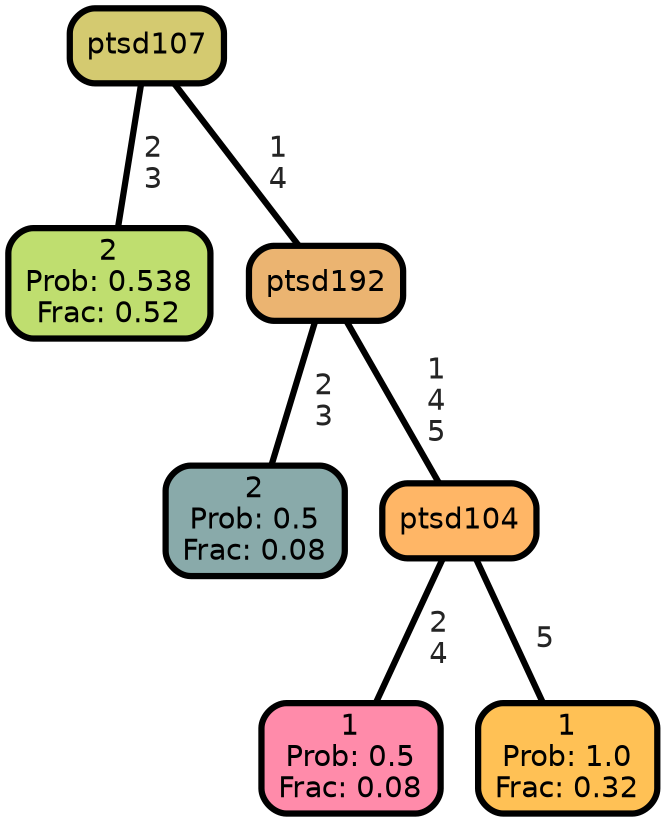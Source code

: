 graph Tree {
node [shape=box, style="filled, rounded",color="black",penwidth="3",fontcolor="black",                 fontname=helvetica] ;
graph [ranksep="0 equally", splines=straight,                 bgcolor=transparent, dpi=200] ;
edge [fontname=helvetica, fontweight=bold,fontcolor=grey14,color=black] ;
0 [label="2
Prob: 0.538
Frac: 0.52", fillcolor="#bfde6f"] ;
1 [label="ptsd107", fillcolor="#d4ca70"] ;
2 [label="2
Prob: 0.5
Frac: 0.08", fillcolor="#89aaaa"] ;
3 [label="ptsd192", fillcolor="#ebb471"] ;
4 [label="1
Prob: 0.5
Frac: 0.08", fillcolor="#ff8baa"] ;
5 [label="ptsd104", fillcolor="#ffb666"] ;
6 [label="1
Prob: 1.0
Frac: 0.32", fillcolor="#ffc155"] ;
1 -- 0 [label=" 2\n 3",penwidth=3] ;
1 -- 3 [label=" 1\n 4",penwidth=3] ;
3 -- 2 [label=" 2\n 3",penwidth=3] ;
3 -- 5 [label=" 1\n 4\n 5",penwidth=3] ;
5 -- 4 [label=" 2\n 4",penwidth=3] ;
5 -- 6 [label=" 5",penwidth=3] ;
{rank = same;}}